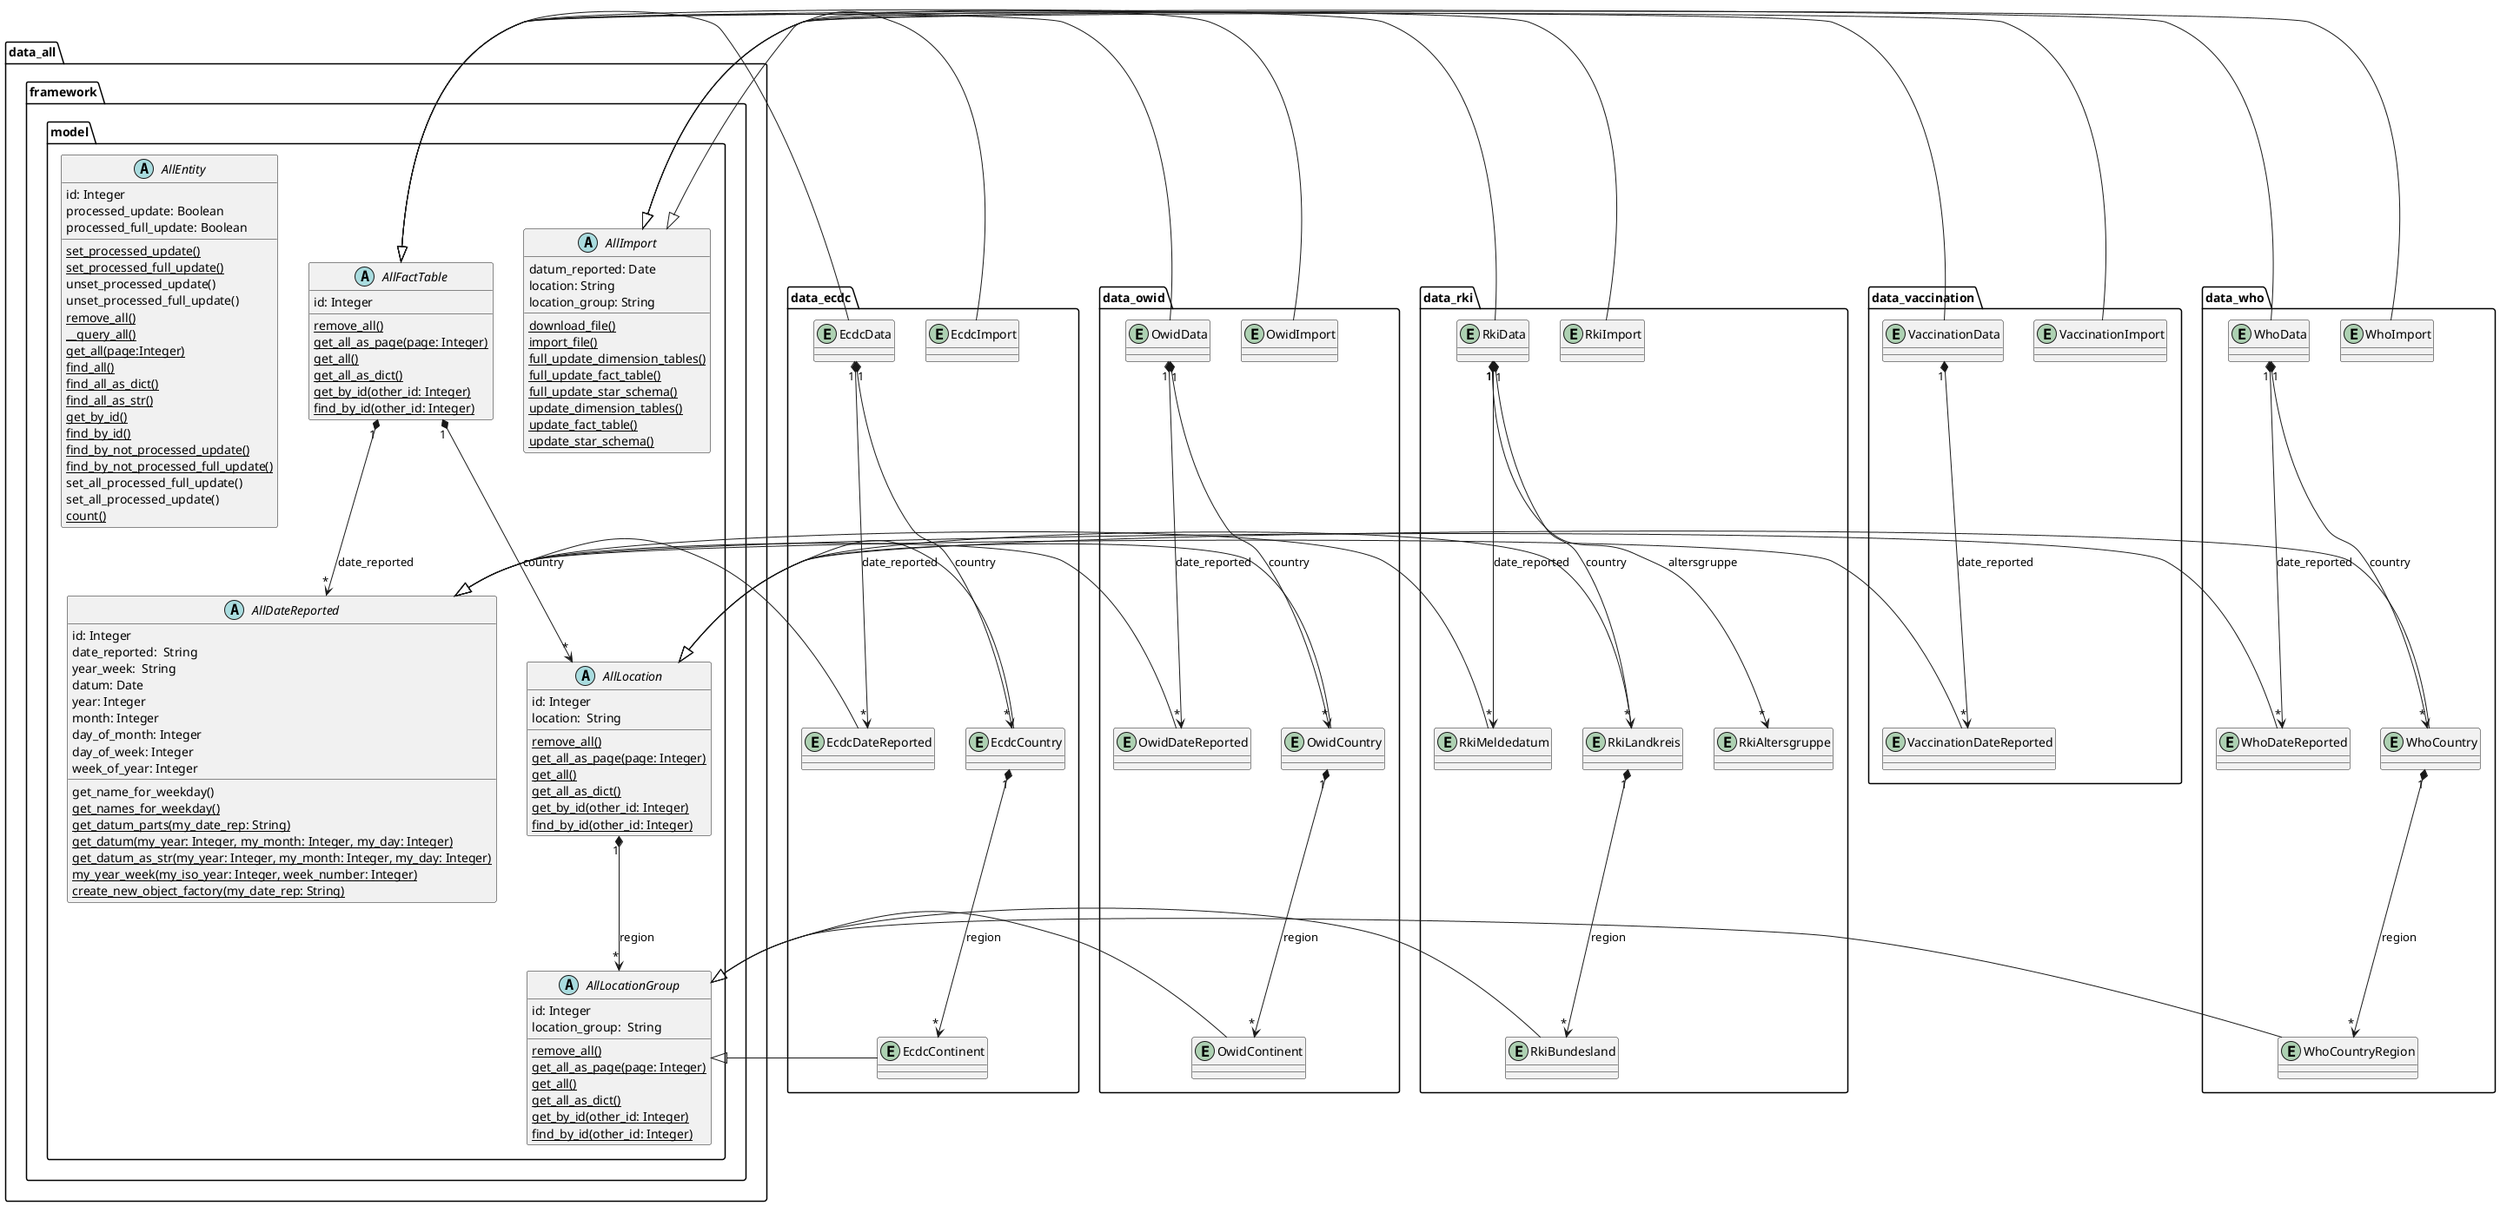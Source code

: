 @startuml
'https://plantuml.com/class-diagram

'abstract class AbstractList
'abstract AbstractCollection
'interface List
'interface Collection

'List <|-- AbstractList
'Collection <|-- AbstractCollection

'Collection <|- List
'AbstractCollection <|- AbstractList
'AbstractList <|-- ArrayList

'class ArrayList {
'Object[] elementData
'size()
'}

'enum TimeUnit {
'DAYS
'HOURS
'MINUTES
'}

package data_all.framework.model {

    abstract class AllEntity {
        id: Integer
        processed_update: Boolean
        processed_full_update: Boolean
        {classifier} set_processed_update()
        {classifier} set_processed_full_update()
        unset_processed_update()
        unset_processed_full_update()
        {classifier} remove_all()
        {classifier} __query_all()
        {classifier} get_all(page:Integer)
        {classifier} find_all()
        {classifier} find_all_as_dict()
        {classifier} find_all_as_str()
        {classifier} get_by_id()
        {classifier} find_by_id()
        {classifier} find_by_not_processed_update()
        {classifier} find_by_not_processed_full_update()
        set_all_processed_full_update()
        set_all_processed_update()
        {classifier} count()
    }
    abstract class AllImport {
        datum_reported: Date
		location: String
		location_group: String
		{classifier} download_file()
		{classifier} import_file()
		{classifier} full_update_dimension_tables()
		{classifier} full_update_fact_table()
		{classifier} full_update_star_schema()
		{classifier} update_dimension_tables()
		{classifier} update_fact_table()
		{classifier} update_star_schema()
	}
    abstract class AllDateReported {
        id: Integer
		date_reported:  String
	    year_week:  String
	    datum: Date
	    year: Integer
	    month: Integer
	    day_of_month: Integer
	    day_of_week: Integer
	    week_of_year: Integer
		get_name_for_weekday()
		{classifier} get_names_for_weekday()
		{classifier} get_datum_parts(my_date_rep: String)
		{classifier} get_datum(my_year: Integer, my_month: Integer, my_day: Integer)
		{classifier} get_datum_as_str(my_year: Integer, my_month: Integer, my_day: Integer)
		{classifier} my_year_week(my_iso_year: Integer, week_number: Integer)
		{classifier} create_new_object_factory(my_date_rep: String)
    }
    abstract class AllLocation {
        id: Integer
	    location:  String
	    {classifier} remove_all()
	    {classifier} get_all_as_page(page: Integer)
	    {classifier} get_all()
	    {classifier} get_all_as_dict()
	    {classifier} get_by_id(other_id: Integer)
	    {classifier} find_by_id(other_id: Integer)
    }
    abstract class AllLocationGroup {
        id: Integer
	    location_group:  String
	    {classifier} remove_all()
	    {classifier} get_all_as_page(page: Integer)
	    {classifier} get_all()
	    {classifier} get_all_as_dict()
	    {classifier} get_by_id(other_id: Integer)
	    {classifier} find_by_id(other_id: Integer)
    }
    abstract class AllFactTable {
	    id: Integer
	    {classifier} remove_all()
	    {classifier} get_all_as_page(page: Integer)
	    {classifier} get_all()
	    {classifier} get_all_as_dict()
	    {classifier} get_by_id(other_id: Integer)
	    {classifier} find_by_id(other_id: Integer)
    }

    AllLocation "1" *--> "*" AllLocationGroup : region
    AllFactTable "1" *--> "*" AllLocation : country
    AllFactTable "1" *--> "*" AllDateReported : date_reported
}


package data_ecdc {
    entity EcdcImport {}
    entity EcdcData {}
    entity EcdcDateReported {}
    entity EcdcCountry {}
    entity EcdcContinent {}

    AllImport <|- EcdcImport
    AllDateReported <|- EcdcDateReported
    AllLocation <|- EcdcCountry
    AllLocationGroup <|- EcdcContinent
    AllFactTable <|- EcdcData

    EcdcCountry "1" *--> "*" EcdcContinent : region
    EcdcData "1" *--> "*" EcdcCountry : country
    EcdcData "1" *--> "*" EcdcDateReported : date_reported
}

package data_owid {
    entity OwidImport {}
    entity OwidData {}
    entity OwidDateReported {}
    entity OwidCountry {}
    entity OwidContinent {}

    AllImport <|- OwidImport
    AllDateReported <|- OwidDateReported
    AllLocation <|- OwidCountry
    AllLocationGroup <|- OwidContinent
    AllFactTable <|- OwidData

    OwidCountry "1" *--> "*" OwidContinent : region
    OwidData "1" *--> "*" OwidCountry : country
    OwidData "1" *--> "*" OwidDateReported : date_reported
}

package data_rki {
    entity RkiData {}
    entity RkiMeldedatum {}
    entity RkiImport {}
    entity RkiLandkreis {}
    entity RkiBundesland {}
    entity RkiAltersgruppe {}

    AllImport <|- RkiImport
    AllDateReported <|- RkiMeldedatum
    AllLocation <|- RkiLandkreis
    AllLocationGroup <|- RkiBundesland
    AllFactTable <|- RkiData

    RkiLandkreis "1" *--> "*" RkiBundesland : region
    RkiData "1" *--> "*" RkiLandkreis : country
    RkiData "1" *--> "*" RkiMeldedatum : date_reported
    RkiData "1" *--> "*" RkiAltersgruppe : altersgruppe
}

package data_vaccination {
    entity VaccinationImport {}
    entity VaccinationData {}
    entity VaccinationDateReported {}

    AllImport <|- VaccinationImport
    AllDateReported <|- VaccinationDateReported
    AllFactTable <|- VaccinationData

    VaccinationData "1" *--> "*" VaccinationDateReported : date_reported
}

package data_who {
    entity WhoData {}
    entity WhoDateReported {}
    entity WhoImport {}
    entity WhoCountry {}
    entity WhoCountryRegion {}

    AllImport <|- WhoImport
    AllDateReported <|- WhoDateReported
    AllLocation <|- WhoCountry
    AllLocationGroup <|- WhoCountryRegion
    AllFactTable <|- WhoData

    WhoCountry "1" *--> "*" WhoCountryRegion : region
    WhoData "1" *--> "*" WhoCountry : country
    WhoData "1" *--> "*" WhoDateReported : date_reported

}

@enduml
